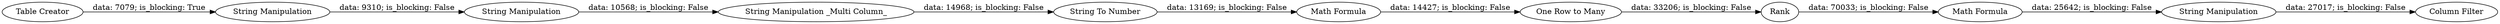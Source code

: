 digraph {
	"4072506084562133772_15" [label="String To Number"]
	"4072506084562133772_19" [label="Table Creator"]
	"4072506084562133772_16" [label="Math Formula"]
	"4072506084562133772_20" [label="String Manipulation _Multi Column_"]
	"4072506084562133772_21" [label="One Row to Many"]
	"4072506084562133772_22" [label=Rank]
	"4072506084562133772_17" [label="String Manipulation"]
	"4072506084562133772_24" [label="String Manipulation"]
	"4072506084562133772_25" [label="Column Filter"]
	"4072506084562133772_23" [label="Math Formula"]
	"4072506084562133772_18" [label="String Manipulation"]
	"4072506084562133772_19" -> "4072506084562133772_17" [label="data: 7079; is_blocking: True"]
	"4072506084562133772_15" -> "4072506084562133772_16" [label="data: 13169; is_blocking: False"]
	"4072506084562133772_23" -> "4072506084562133772_24" [label="data: 25642; is_blocking: False"]
	"4072506084562133772_21" -> "4072506084562133772_22" [label="data: 33206; is_blocking: False"]
	"4072506084562133772_16" -> "4072506084562133772_21" [label="data: 14427; is_blocking: False"]
	"4072506084562133772_24" -> "4072506084562133772_25" [label="data: 27017; is_blocking: False"]
	"4072506084562133772_17" -> "4072506084562133772_18" [label="data: 9310; is_blocking: False"]
	"4072506084562133772_18" -> "4072506084562133772_20" [label="data: 10568; is_blocking: False"]
	"4072506084562133772_22" -> "4072506084562133772_23" [label="data: 70033; is_blocking: False"]
	"4072506084562133772_20" -> "4072506084562133772_15" [label="data: 14968; is_blocking: False"]
	rankdir=LR
}
